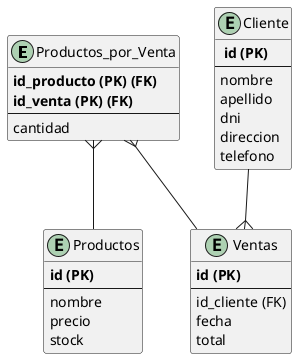 @startuml

entity Productos_por_Venta {
    **id_producto (PK) (FK)**
    **id_venta (PK) (FK)**
    --
    cantidad
}

entity Productos {
    **id (PK)**
    --
    nombre
    precio
    stock
}

entity Ventas {
    **id (PK)**
    --
    id_cliente (FK)
    fecha
    total
}

entity Cliente {
    ** id (PK) **
    --
    nombre
    apellido
    dni
    direccion
    telefono
}

Productos_por_Venta }-- Ventas
Productos_por_Venta }-- Productos

Cliente --{ Ventas
@enduml